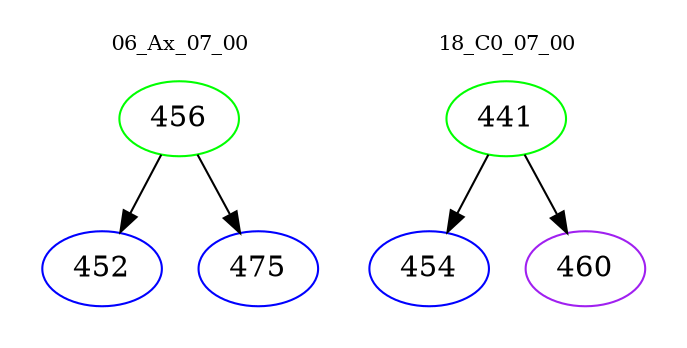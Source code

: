 digraph{
subgraph cluster_0 {
color = white
label = "06_Ax_07_00";
fontsize=10;
T0_456 [label="456", color="green"]
T0_456 -> T0_452 [color="black"]
T0_452 [label="452", color="blue"]
T0_456 -> T0_475 [color="black"]
T0_475 [label="475", color="blue"]
}
subgraph cluster_1 {
color = white
label = "18_C0_07_00";
fontsize=10;
T1_441 [label="441", color="green"]
T1_441 -> T1_454 [color="black"]
T1_454 [label="454", color="blue"]
T1_441 -> T1_460 [color="black"]
T1_460 [label="460", color="purple"]
}
}
